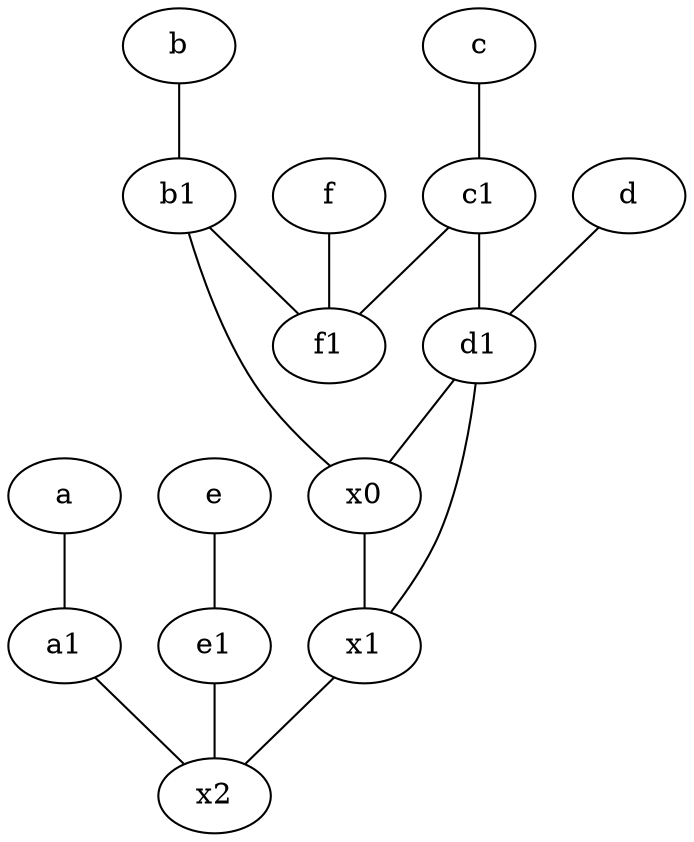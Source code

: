 graph {
	node [labelfontsize=50]
	f [labelfontsize=50 pos="3,9!"]
	b [labelfontsize=50 pos="10,4!"]
	c1 [labelfontsize=50 pos="4.5,3!"]
	d1 [labelfontsize=50 pos="3,5!"]
	x1 [labelfontsize=50]
	x0 [labelfontsize=50]
	f1 [labelfontsize=50 pos="3,8!"]
	d [labelfontsize=50 pos="2,5!"]
	x2 [labelfontsize=50]
	a1 [labelfontsize=50 pos="8,3!"]
	a [labelfontsize=50 pos="8,2!"]
	e1 [labelfontsize=50 pos="7,7!"]
	e [labelfontsize=50 pos="7,9!"]
	c [labelfontsize=50 pos="4.5,2!"]
	b1 [labelfontsize=50 pos="9,4!"]
	d -- d1
	d1 -- x1
	c1 -- f1
	a1 -- x2
	c1 -- d1
	e -- e1
	b1 -- f1
	f -- f1
	b1 -- x0
	b -- b1
	a -- a1
	x1 -- x2
	x0 -- x1
	d1 -- x0
	e1 -- x2
	c -- c1
}
